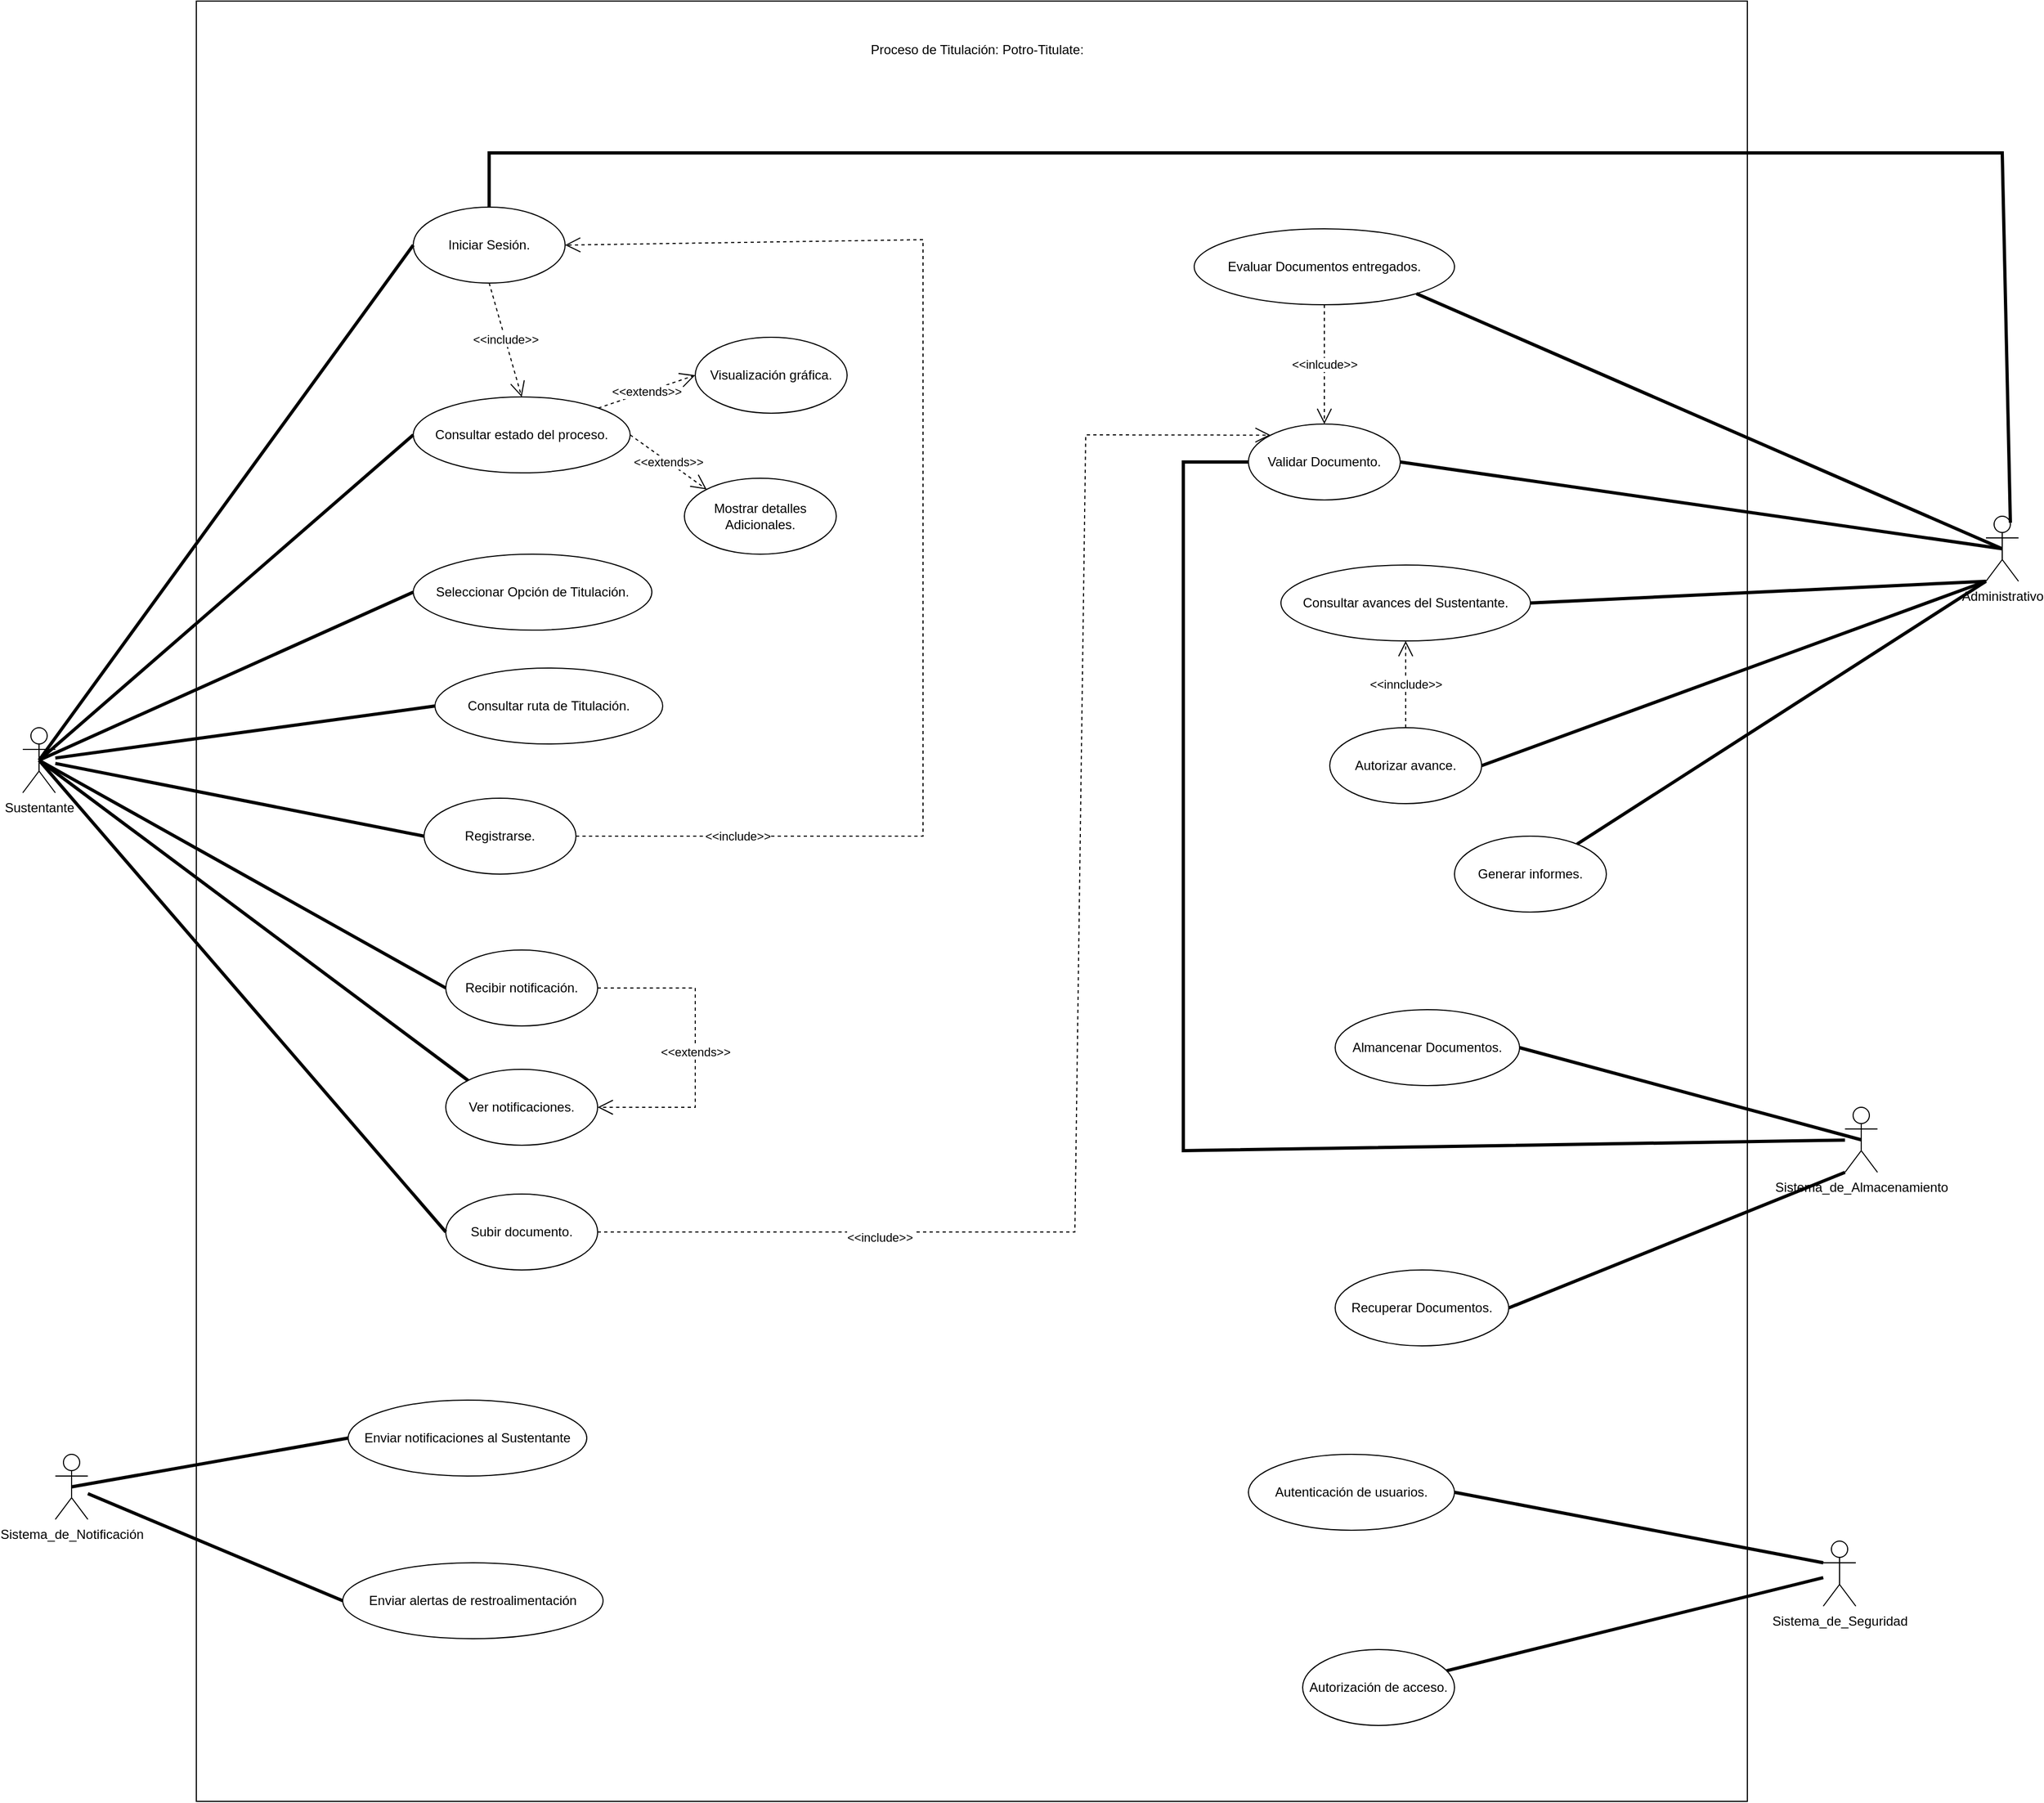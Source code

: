 <mxfile version="25.0.3">
  <diagram name="Página-1" id="6kvAzYXbWx3bvD8KSQS8">
    <mxGraphModel dx="5276" dy="2634" grid="1" gridSize="10" guides="1" tooltips="1" connect="1" arrows="1" fold="1" page="1" pageScale="1" pageWidth="850" pageHeight="1100" math="0" shadow="0">
      <root>
        <mxCell id="0" />
        <mxCell id="1" parent="0" />
        <mxCell id="snNevtNamOFAtYiNKbec-1" value="" style="rounded=0;whiteSpace=wrap;html=1;" vertex="1" parent="1">
          <mxGeometry x="-1530" y="-580" width="1430" height="1660" as="geometry" />
        </mxCell>
        <mxCell id="snNevtNamOFAtYiNKbec-2" value="Sustentante" style="shape=umlActor;verticalLabelPosition=bottom;verticalAlign=top;html=1;outlineConnect=0;" vertex="1" parent="1">
          <mxGeometry x="-1690" y="90" width="30" height="60" as="geometry" />
        </mxCell>
        <mxCell id="snNevtNamOFAtYiNKbec-3" value="Sistema_de_Notificación" style="shape=umlActor;verticalLabelPosition=bottom;verticalAlign=top;html=1;outlineConnect=0;" vertex="1" parent="1">
          <mxGeometry x="-1660" y="760" width="30" height="60" as="geometry" />
        </mxCell>
        <mxCell id="snNevtNamOFAtYiNKbec-8" value="Sistema_de_Almacenamiento" style="shape=umlActor;verticalLabelPosition=bottom;verticalAlign=top;html=1;outlineConnect=0;" vertex="1" parent="1">
          <mxGeometry x="-10" y="440" width="30" height="60" as="geometry" />
        </mxCell>
        <mxCell id="snNevtNamOFAtYiNKbec-13" value="Sistema_de_Seguridad" style="shape=umlActor;verticalLabelPosition=bottom;verticalAlign=top;html=1;outlineConnect=0;" vertex="1" parent="1">
          <mxGeometry x="-30" y="840" width="30" height="60" as="geometry" />
        </mxCell>
        <mxCell id="snNevtNamOFAtYiNKbec-14" value="Administrativo" style="shape=umlActor;verticalLabelPosition=bottom;verticalAlign=top;html=1;outlineConnect=0;" vertex="1" parent="1">
          <mxGeometry x="120" y="-105" width="30" height="60" as="geometry" />
        </mxCell>
        <mxCell id="snNevtNamOFAtYiNKbec-15" value="Enviar alertas de restroalimentación" style="ellipse;whiteSpace=wrap;html=1;" vertex="1" parent="1">
          <mxGeometry x="-1395" y="860" width="240" height="70" as="geometry" />
        </mxCell>
        <mxCell id="snNevtNamOFAtYiNKbec-16" value="Enviar notificaciones al Sustentante" style="ellipse;whiteSpace=wrap;html=1;" vertex="1" parent="1">
          <mxGeometry x="-1390" y="710" width="220" height="70" as="geometry" />
        </mxCell>
        <mxCell id="snNevtNamOFAtYiNKbec-17" value="Autorización de acceso." style="ellipse;whiteSpace=wrap;html=1;" vertex="1" parent="1">
          <mxGeometry x="-510" y="940" width="140" height="70" as="geometry" />
        </mxCell>
        <mxCell id="snNevtNamOFAtYiNKbec-18" value="Autenticación de usuarios." style="ellipse;whiteSpace=wrap;html=1;" vertex="1" parent="1">
          <mxGeometry x="-560" y="760" width="190" height="70" as="geometry" />
        </mxCell>
        <mxCell id="snNevtNamOFAtYiNKbec-19" value="Recuperar Documentos." style="ellipse;whiteSpace=wrap;html=1;" vertex="1" parent="1">
          <mxGeometry x="-480" y="590" width="160" height="70" as="geometry" />
        </mxCell>
        <mxCell id="snNevtNamOFAtYiNKbec-20" value="Almancenar Documentos." style="ellipse;whiteSpace=wrap;html=1;" vertex="1" parent="1">
          <mxGeometry x="-480" y="350" width="170" height="70" as="geometry" />
        </mxCell>
        <mxCell id="snNevtNamOFAtYiNKbec-23" value="Subir documento." style="ellipse;whiteSpace=wrap;html=1;" vertex="1" parent="1">
          <mxGeometry x="-1300" y="520" width="140" height="70" as="geometry" />
        </mxCell>
        <mxCell id="snNevtNamOFAtYiNKbec-24" value="Ver notificaciones." style="ellipse;whiteSpace=wrap;html=1;" vertex="1" parent="1">
          <mxGeometry x="-1300" y="405" width="140" height="70" as="geometry" />
        </mxCell>
        <mxCell id="snNevtNamOFAtYiNKbec-25" value="Recibir notificación." style="ellipse;whiteSpace=wrap;html=1;" vertex="1" parent="1">
          <mxGeometry x="-1300" y="295" width="140" height="70" as="geometry" />
        </mxCell>
        <mxCell id="snNevtNamOFAtYiNKbec-26" value="Registrarse." style="ellipse;whiteSpace=wrap;html=1;" vertex="1" parent="1">
          <mxGeometry x="-1320" y="155" width="140" height="70" as="geometry" />
        </mxCell>
        <mxCell id="snNevtNamOFAtYiNKbec-28" value="Consultar ruta de Titulación." style="ellipse;whiteSpace=wrap;html=1;" vertex="1" parent="1">
          <mxGeometry x="-1310" y="35" width="210" height="70" as="geometry" />
        </mxCell>
        <mxCell id="snNevtNamOFAtYiNKbec-29" value="Seleccionar Opción de Titulación." style="ellipse;whiteSpace=wrap;html=1;" vertex="1" parent="1">
          <mxGeometry x="-1330" y="-70" width="220" height="70" as="geometry" />
        </mxCell>
        <mxCell id="snNevtNamOFAtYiNKbec-30" value="Consultar estado del proceso." style="ellipse;whiteSpace=wrap;html=1;" vertex="1" parent="1">
          <mxGeometry x="-1330" y="-215" width="200" height="70" as="geometry" />
        </mxCell>
        <mxCell id="snNevtNamOFAtYiNKbec-31" value="Iniciar Sesión." style="ellipse;whiteSpace=wrap;html=1;" vertex="1" parent="1">
          <mxGeometry x="-1330" y="-390" width="140" height="70" as="geometry" />
        </mxCell>
        <mxCell id="snNevtNamOFAtYiNKbec-32" value="Visualización gráfica." style="ellipse;whiteSpace=wrap;html=1;" vertex="1" parent="1">
          <mxGeometry x="-1070" y="-270" width="140" height="70" as="geometry" />
        </mxCell>
        <mxCell id="snNevtNamOFAtYiNKbec-33" value="Mostrar detalles Adicionales." style="ellipse;whiteSpace=wrap;html=1;" vertex="1" parent="1">
          <mxGeometry x="-1080" y="-140" width="140" height="70" as="geometry" />
        </mxCell>
        <mxCell id="snNevtNamOFAtYiNKbec-37" value="Evaluar Documentos entregados." style="ellipse;whiteSpace=wrap;html=1;" vertex="1" parent="1">
          <mxGeometry x="-610" y="-370" width="240" height="70" as="geometry" />
        </mxCell>
        <mxCell id="snNevtNamOFAtYiNKbec-38" value="Validar Documento." style="ellipse;whiteSpace=wrap;html=1;" vertex="1" parent="1">
          <mxGeometry x="-560" y="-190" width="140" height="70" as="geometry" />
        </mxCell>
        <mxCell id="snNevtNamOFAtYiNKbec-39" value="Consultar avances del Sustentante." style="ellipse;whiteSpace=wrap;html=1;" vertex="1" parent="1">
          <mxGeometry x="-530" y="-60" width="230" height="70" as="geometry" />
        </mxCell>
        <mxCell id="snNevtNamOFAtYiNKbec-40" value="Autorizar avance." style="ellipse;whiteSpace=wrap;html=1;" vertex="1" parent="1">
          <mxGeometry x="-485" y="90" width="140" height="70" as="geometry" />
        </mxCell>
        <mxCell id="snNevtNamOFAtYiNKbec-41" value="Generar informes." style="ellipse;whiteSpace=wrap;html=1;" vertex="1" parent="1">
          <mxGeometry x="-370" y="190" width="140" height="70" as="geometry" />
        </mxCell>
        <mxCell id="snNevtNamOFAtYiNKbec-42" value="" style="endArrow=none;startArrow=none;endFill=0;startFill=0;endSize=8;html=1;verticalAlign=bottom;labelBackgroundColor=none;strokeWidth=3;rounded=0;exitX=1;exitY=0.5;exitDx=0;exitDy=0;entryX=0;entryY=0.333;entryDx=0;entryDy=0;entryPerimeter=0;" edge="1" parent="1" source="snNevtNamOFAtYiNKbec-18" target="snNevtNamOFAtYiNKbec-13">
          <mxGeometry width="160" relative="1" as="geometry">
            <mxPoint x="-180" y="878" as="sourcePoint" />
            <mxPoint x="-20" y="878" as="targetPoint" />
          </mxGeometry>
        </mxCell>
        <mxCell id="snNevtNamOFAtYiNKbec-43" value="" style="endArrow=none;startArrow=none;endFill=0;startFill=0;endSize=8;html=1;verticalAlign=bottom;labelBackgroundColor=none;strokeWidth=3;rounded=0;" edge="1" parent="1" source="snNevtNamOFAtYiNKbec-17" target="snNevtNamOFAtYiNKbec-13">
          <mxGeometry width="160" relative="1" as="geometry">
            <mxPoint x="-250" y="805" as="sourcePoint" />
            <mxPoint x="-20" y="870" as="targetPoint" />
          </mxGeometry>
        </mxCell>
        <mxCell id="snNevtNamOFAtYiNKbec-44" value="" style="endArrow=none;startArrow=none;endFill=0;startFill=0;endSize=8;html=1;verticalAlign=bottom;labelBackgroundColor=none;strokeWidth=3;rounded=0;exitX=0.5;exitY=0.5;exitDx=0;exitDy=0;exitPerimeter=0;entryX=0;entryY=0.5;entryDx=0;entryDy=0;" edge="1" parent="1" source="snNevtNamOFAtYiNKbec-3" target="snNevtNamOFAtYiNKbec-16">
          <mxGeometry width="160" relative="1" as="geometry">
            <mxPoint x="-1720" y="624" as="sourcePoint" />
            <mxPoint x="-1320" y="745" as="targetPoint" />
          </mxGeometry>
        </mxCell>
        <mxCell id="snNevtNamOFAtYiNKbec-45" value="" style="endArrow=none;startArrow=none;endFill=0;startFill=0;endSize=8;html=1;verticalAlign=bottom;labelBackgroundColor=none;strokeWidth=3;rounded=0;exitX=1;exitY=0.5;exitDx=0;exitDy=0;entryX=0.5;entryY=0.5;entryDx=0;entryDy=0;entryPerimeter=0;" edge="1" parent="1" source="snNevtNamOFAtYiNKbec-20" target="snNevtNamOFAtYiNKbec-8">
          <mxGeometry width="160" relative="1" as="geometry">
            <mxPoint x="-240" y="430" as="sourcePoint" />
            <mxPoint x="-80" y="430" as="targetPoint" />
          </mxGeometry>
        </mxCell>
        <mxCell id="snNevtNamOFAtYiNKbec-46" value="" style="endArrow=none;startArrow=none;endFill=0;startFill=0;endSize=8;html=1;verticalAlign=bottom;labelBackgroundColor=none;strokeWidth=3;rounded=0;exitX=1;exitY=0.5;exitDx=0;exitDy=0;entryX=0;entryY=1;entryDx=0;entryDy=0;entryPerimeter=0;" edge="1" parent="1" source="snNevtNamOFAtYiNKbec-19" target="snNevtNamOFAtYiNKbec-8">
          <mxGeometry width="160" relative="1" as="geometry">
            <mxPoint x="110" y="340" as="sourcePoint" />
            <mxPoint x="270" y="340" as="targetPoint" />
          </mxGeometry>
        </mxCell>
        <mxCell id="snNevtNamOFAtYiNKbec-47" value="" style="endArrow=none;startArrow=none;endFill=0;startFill=0;endSize=8;html=1;verticalAlign=bottom;labelBackgroundColor=none;strokeWidth=3;rounded=0;entryX=0;entryY=1;entryDx=0;entryDy=0;entryPerimeter=0;" edge="1" parent="1" source="snNevtNamOFAtYiNKbec-41" target="snNevtNamOFAtYiNKbec-14">
          <mxGeometry width="160" relative="1" as="geometry">
            <mxPoint x="160" y="190" as="sourcePoint" />
            <mxPoint x="320" y="190" as="targetPoint" />
          </mxGeometry>
        </mxCell>
        <mxCell id="snNevtNamOFAtYiNKbec-49" value="" style="endArrow=none;startArrow=none;endFill=0;startFill=0;endSize=8;html=1;verticalAlign=bottom;labelBackgroundColor=none;strokeWidth=3;rounded=0;exitX=1;exitY=0.5;exitDx=0;exitDy=0;entryX=0;entryY=1;entryDx=0;entryDy=0;entryPerimeter=0;" edge="1" parent="1" source="snNevtNamOFAtYiNKbec-40" target="snNevtNamOFAtYiNKbec-14">
          <mxGeometry width="160" relative="1" as="geometry">
            <mxPoint x="160" y="190" as="sourcePoint" />
            <mxPoint x="320" y="190" as="targetPoint" />
          </mxGeometry>
        </mxCell>
        <mxCell id="snNevtNamOFAtYiNKbec-50" value="" style="endArrow=none;startArrow=none;endFill=0;startFill=0;endSize=8;html=1;verticalAlign=bottom;labelBackgroundColor=none;strokeWidth=3;rounded=0;exitX=1;exitY=0.5;exitDx=0;exitDy=0;entryX=0;entryY=1;entryDx=0;entryDy=0;entryPerimeter=0;" edge="1" parent="1" source="snNevtNamOFAtYiNKbec-39" target="snNevtNamOFAtYiNKbec-14">
          <mxGeometry width="160" relative="1" as="geometry">
            <mxPoint x="170" y="200" as="sourcePoint" />
            <mxPoint x="330" y="200" as="targetPoint" />
          </mxGeometry>
        </mxCell>
        <mxCell id="snNevtNamOFAtYiNKbec-51" value="" style="endArrow=none;startArrow=none;endFill=0;startFill=0;endSize=8;html=1;verticalAlign=bottom;labelBackgroundColor=none;strokeWidth=3;rounded=0;exitX=1;exitY=0.5;exitDx=0;exitDy=0;entryX=0.5;entryY=0.5;entryDx=0;entryDy=0;entryPerimeter=0;" edge="1" parent="1" source="snNevtNamOFAtYiNKbec-38" target="snNevtNamOFAtYiNKbec-14">
          <mxGeometry width="160" relative="1" as="geometry">
            <mxPoint x="180" y="210" as="sourcePoint" />
            <mxPoint x="10" y="90" as="targetPoint" />
          </mxGeometry>
        </mxCell>
        <mxCell id="snNevtNamOFAtYiNKbec-52" value="" style="endArrow=none;startArrow=none;endFill=0;startFill=0;endSize=8;html=1;verticalAlign=bottom;labelBackgroundColor=none;strokeWidth=3;rounded=0;exitX=1;exitY=1;exitDx=0;exitDy=0;entryX=0.5;entryY=0.5;entryDx=0;entryDy=0;entryPerimeter=0;" edge="1" parent="1" source="snNevtNamOFAtYiNKbec-37" target="snNevtNamOFAtYiNKbec-14">
          <mxGeometry width="160" relative="1" as="geometry">
            <mxPoint x="160" y="190" as="sourcePoint" />
            <mxPoint x="320" y="190" as="targetPoint" />
          </mxGeometry>
        </mxCell>
        <mxCell id="snNevtNamOFAtYiNKbec-53" value="" style="endArrow=none;startArrow=none;endFill=0;startFill=0;endSize=8;html=1;verticalAlign=bottom;labelBackgroundColor=none;strokeWidth=3;rounded=0;entryX=0;entryY=0.5;entryDx=0;entryDy=0;" edge="1" parent="1" source="snNevtNamOFAtYiNKbec-3" target="snNevtNamOFAtYiNKbec-15">
          <mxGeometry width="160" relative="1" as="geometry">
            <mxPoint x="-1635" y="800" as="sourcePoint" />
            <mxPoint x="-1354" y="762" as="targetPoint" />
          </mxGeometry>
        </mxCell>
        <mxCell id="snNevtNamOFAtYiNKbec-54" value="" style="endArrow=none;startArrow=none;endFill=0;startFill=0;endSize=8;html=1;verticalAlign=bottom;labelBackgroundColor=none;strokeWidth=3;rounded=0;exitX=0.5;exitY=0.5;exitDx=0;exitDy=0;exitPerimeter=0;entryX=0;entryY=0.5;entryDx=0;entryDy=0;" edge="1" parent="1" source="snNevtNamOFAtYiNKbec-2" target="snNevtNamOFAtYiNKbec-31">
          <mxGeometry width="160" relative="1" as="geometry">
            <mxPoint x="-1370" y="80" as="sourcePoint" />
            <mxPoint x="-1210" y="80" as="targetPoint" />
          </mxGeometry>
        </mxCell>
        <mxCell id="snNevtNamOFAtYiNKbec-55" value="" style="endArrow=none;startArrow=none;endFill=0;startFill=0;endSize=8;html=1;verticalAlign=bottom;labelBackgroundColor=none;strokeWidth=3;rounded=0;exitX=0.5;exitY=0.5;exitDx=0;exitDy=0;exitPerimeter=0;entryX=0;entryY=0.5;entryDx=0;entryDy=0;" edge="1" parent="1" source="snNevtNamOFAtYiNKbec-2" target="snNevtNamOFAtYiNKbec-30">
          <mxGeometry width="160" relative="1" as="geometry">
            <mxPoint x="-1370" y="80" as="sourcePoint" />
            <mxPoint x="-1210" y="80" as="targetPoint" />
          </mxGeometry>
        </mxCell>
        <mxCell id="snNevtNamOFAtYiNKbec-56" value="" style="endArrow=none;startArrow=none;endFill=0;startFill=0;endSize=8;html=1;verticalAlign=bottom;labelBackgroundColor=none;strokeWidth=3;rounded=0;exitX=0.5;exitY=0.5;exitDx=0;exitDy=0;exitPerimeter=0;entryX=0;entryY=0.5;entryDx=0;entryDy=0;" edge="1" parent="1" source="snNevtNamOFAtYiNKbec-2" target="snNevtNamOFAtYiNKbec-29">
          <mxGeometry width="160" relative="1" as="geometry">
            <mxPoint x="-1370" y="80" as="sourcePoint" />
            <mxPoint x="-1210" y="80" as="targetPoint" />
          </mxGeometry>
        </mxCell>
        <mxCell id="snNevtNamOFAtYiNKbec-57" value="" style="endArrow=none;startArrow=none;endFill=0;startFill=0;endSize=8;html=1;verticalAlign=bottom;labelBackgroundColor=none;strokeWidth=3;rounded=0;entryX=0;entryY=0.5;entryDx=0;entryDy=0;" edge="1" parent="1" source="snNevtNamOFAtYiNKbec-2" target="snNevtNamOFAtYiNKbec-28">
          <mxGeometry width="160" relative="1" as="geometry">
            <mxPoint x="-1370" y="80" as="sourcePoint" />
            <mxPoint x="-1280" y="70" as="targetPoint" />
          </mxGeometry>
        </mxCell>
        <mxCell id="snNevtNamOFAtYiNKbec-58" value="" style="endArrow=none;startArrow=none;endFill=0;startFill=0;endSize=8;html=1;verticalAlign=bottom;labelBackgroundColor=none;strokeWidth=3;rounded=0;entryX=0;entryY=0.5;entryDx=0;entryDy=0;" edge="1" parent="1" source="snNevtNamOFAtYiNKbec-2" target="snNevtNamOFAtYiNKbec-26">
          <mxGeometry width="160" relative="1" as="geometry">
            <mxPoint x="-1370" y="80" as="sourcePoint" />
            <mxPoint x="-1210" y="80" as="targetPoint" />
          </mxGeometry>
        </mxCell>
        <mxCell id="snNevtNamOFAtYiNKbec-60" value="" style="endArrow=none;startArrow=none;endFill=0;startFill=0;endSize=8;html=1;verticalAlign=bottom;labelBackgroundColor=none;strokeWidth=3;rounded=0;exitX=0.5;exitY=0.5;exitDx=0;exitDy=0;exitPerimeter=0;entryX=0;entryY=0.5;entryDx=0;entryDy=0;" edge="1" parent="1" source="snNevtNamOFAtYiNKbec-2" target="snNevtNamOFAtYiNKbec-25">
          <mxGeometry width="160" relative="1" as="geometry">
            <mxPoint x="-1370" y="80" as="sourcePoint" />
            <mxPoint x="-1210" y="80" as="targetPoint" />
          </mxGeometry>
        </mxCell>
        <mxCell id="snNevtNamOFAtYiNKbec-61" value="" style="endArrow=none;startArrow=none;endFill=0;startFill=0;endSize=8;html=1;verticalAlign=bottom;labelBackgroundColor=none;strokeWidth=3;rounded=0;exitX=0.5;exitY=0.5;exitDx=0;exitDy=0;exitPerimeter=0;entryX=0;entryY=0;entryDx=0;entryDy=0;" edge="1" parent="1" source="snNevtNamOFAtYiNKbec-2" target="snNevtNamOFAtYiNKbec-24">
          <mxGeometry width="160" relative="1" as="geometry">
            <mxPoint x="-1370" y="80" as="sourcePoint" />
            <mxPoint x="-1210" y="80" as="targetPoint" />
          </mxGeometry>
        </mxCell>
        <mxCell id="snNevtNamOFAtYiNKbec-62" value="" style="endArrow=none;startArrow=none;endFill=0;startFill=0;endSize=8;html=1;verticalAlign=bottom;labelBackgroundColor=none;strokeWidth=3;rounded=0;exitX=0.5;exitY=0.5;exitDx=0;exitDy=0;exitPerimeter=0;entryX=0;entryY=0.5;entryDx=0;entryDy=0;" edge="1" parent="1" source="snNevtNamOFAtYiNKbec-2" target="snNevtNamOFAtYiNKbec-23">
          <mxGeometry width="160" relative="1" as="geometry">
            <mxPoint x="-1370" y="80" as="sourcePoint" />
            <mxPoint x="-1210" y="80" as="targetPoint" />
          </mxGeometry>
        </mxCell>
        <mxCell id="snNevtNamOFAtYiNKbec-67" value="" style="endArrow=none;startArrow=none;endFill=0;startFill=0;endSize=8;html=1;verticalAlign=bottom;labelBackgroundColor=none;strokeWidth=3;rounded=0;exitX=0.5;exitY=0;exitDx=0;exitDy=0;entryX=0.75;entryY=0.1;entryDx=0;entryDy=0;entryPerimeter=0;" edge="1" parent="1" source="snNevtNamOFAtYiNKbec-31" target="snNevtNamOFAtYiNKbec-14">
          <mxGeometry width="160" relative="1" as="geometry">
            <mxPoint x="-1010" y="-10" as="sourcePoint" />
            <mxPoint x="-850" y="-10" as="targetPoint" />
            <Array as="points">
              <mxPoint x="-1260" y="-440" />
              <mxPoint x="135" y="-440" />
            </Array>
          </mxGeometry>
        </mxCell>
        <mxCell id="snNevtNamOFAtYiNKbec-68" value="" style="endArrow=none;startArrow=none;endFill=0;startFill=0;endSize=8;html=1;verticalAlign=bottom;labelBackgroundColor=none;strokeWidth=3;rounded=0;entryX=0;entryY=0.5;entryDx=0;entryDy=0;" edge="1" parent="1" source="snNevtNamOFAtYiNKbec-8" target="snNevtNamOFAtYiNKbec-38">
          <mxGeometry width="160" relative="1" as="geometry">
            <mxPoint x="-920" y="300" as="sourcePoint" />
            <mxPoint x="-760" y="300" as="targetPoint" />
            <Array as="points">
              <mxPoint x="-620" y="480" />
              <mxPoint x="-620" y="-155" />
            </Array>
          </mxGeometry>
        </mxCell>
        <mxCell id="snNevtNamOFAtYiNKbec-69" value="&amp;lt;&amp;lt;include&amp;gt;&amp;gt;" style="endArrow=open;endSize=12;dashed=1;html=1;rounded=0;exitX=0.5;exitY=1;exitDx=0;exitDy=0;entryX=0.5;entryY=0;entryDx=0;entryDy=0;" edge="1" parent="1" source="snNevtNamOFAtYiNKbec-31" target="snNevtNamOFAtYiNKbec-30">
          <mxGeometry width="160" relative="1" as="geometry">
            <mxPoint x="-1160" y="-302.5" as="sourcePoint" />
            <mxPoint x="-1000" y="-302.5" as="targetPoint" />
          </mxGeometry>
        </mxCell>
        <mxCell id="snNevtNamOFAtYiNKbec-70" value="&amp;lt;&amp;lt;extends&amp;gt;&amp;gt;" style="endArrow=open;endSize=12;dashed=1;html=1;rounded=0;exitX=1;exitY=0;exitDx=0;exitDy=0;entryX=0;entryY=0.5;entryDx=0;entryDy=0;" edge="1" parent="1" source="snNevtNamOFAtYiNKbec-30" target="snNevtNamOFAtYiNKbec-32">
          <mxGeometry width="160" relative="1" as="geometry">
            <mxPoint x="-1140" y="-221.18" as="sourcePoint" />
            <mxPoint x="-980" y="-221.18" as="targetPoint" />
          </mxGeometry>
        </mxCell>
        <mxCell id="snNevtNamOFAtYiNKbec-71" value="&amp;lt;&amp;lt;extends&amp;gt;&amp;gt;" style="endArrow=open;endSize=12;dashed=1;html=1;rounded=0;exitX=1;exitY=0.5;exitDx=0;exitDy=0;entryX=0;entryY=0;entryDx=0;entryDy=0;" edge="1" parent="1" source="snNevtNamOFAtYiNKbec-30" target="snNevtNamOFAtYiNKbec-33">
          <mxGeometry width="160" relative="1" as="geometry">
            <mxPoint x="-1130" y="-155.59" as="sourcePoint" />
            <mxPoint x="-970" y="-155.59" as="targetPoint" />
          </mxGeometry>
        </mxCell>
        <mxCell id="snNevtNamOFAtYiNKbec-72" value="&amp;lt;&amp;lt;innclude&amp;gt;&amp;gt;" style="endArrow=open;endSize=12;dashed=1;html=1;rounded=0;exitX=0.5;exitY=0;exitDx=0;exitDy=0;entryX=0.5;entryY=1;entryDx=0;entryDy=0;" edge="1" parent="1" source="snNevtNamOFAtYiNKbec-40" target="snNevtNamOFAtYiNKbec-39">
          <mxGeometry width="160" relative="1" as="geometry">
            <mxPoint x="-1100" y="10" as="sourcePoint" />
            <mxPoint x="-940" y="10" as="targetPoint" />
          </mxGeometry>
        </mxCell>
        <mxCell id="snNevtNamOFAtYiNKbec-73" value="&amp;lt;&amp;lt;include&amp;gt;&amp;gt;" style="endArrow=open;endSize=12;dashed=1;html=1;rounded=0;exitX=1;exitY=0.5;exitDx=0;exitDy=0;entryX=1;entryY=0.5;entryDx=0;entryDy=0;" edge="1" parent="1" source="snNevtNamOFAtYiNKbec-26" target="snNevtNamOFAtYiNKbec-31">
          <mxGeometry x="-0.75" width="160" relative="1" as="geometry">
            <mxPoint x="-1060.0" y="148.82" as="sourcePoint" />
            <mxPoint x="-860" y="148.82" as="targetPoint" />
            <Array as="points">
              <mxPoint x="-860" y="190" />
              <mxPoint x="-860" y="-360" />
            </Array>
            <mxPoint x="-1" as="offset" />
          </mxGeometry>
        </mxCell>
        <mxCell id="snNevtNamOFAtYiNKbec-74" value="&amp;lt;&amp;lt;extends&amp;gt;&amp;gt;" style="endArrow=open;endSize=12;dashed=1;html=1;rounded=0;exitX=1;exitY=0.5;exitDx=0;exitDy=0;entryX=1;entryY=0.5;entryDx=0;entryDy=0;" edge="1" parent="1" source="snNevtNamOFAtYiNKbec-25" target="snNevtNamOFAtYiNKbec-24">
          <mxGeometry x="0.035" width="160" relative="1" as="geometry">
            <mxPoint x="-1150" y="329.41" as="sourcePoint" />
            <mxPoint x="-990" y="329.41" as="targetPoint" />
            <Array as="points">
              <mxPoint x="-1070" y="330" />
              <mxPoint x="-1070" y="440" />
            </Array>
            <mxPoint y="-1" as="offset" />
          </mxGeometry>
        </mxCell>
        <mxCell id="snNevtNamOFAtYiNKbec-75" value="&amp;lt;&amp;lt;include&amp;gt;&amp;gt;" style="endArrow=open;endSize=12;dashed=1;html=1;rounded=0;exitX=1;exitY=0.5;exitDx=0;exitDy=0;entryX=0;entryY=0;entryDx=0;entryDy=0;" edge="1" parent="1" source="snNevtNamOFAtYiNKbec-23" target="snNevtNamOFAtYiNKbec-38">
          <mxGeometry x="-0.614" y="-5" width="160" relative="1" as="geometry">
            <mxPoint x="-1090" y="20" as="sourcePoint" />
            <mxPoint x="-930" y="20" as="targetPoint" />
            <Array as="points">
              <mxPoint x="-720" y="555" />
              <mxPoint x="-710" y="-180" />
            </Array>
            <mxPoint as="offset" />
          </mxGeometry>
        </mxCell>
        <mxCell id="snNevtNamOFAtYiNKbec-76" value="&amp;lt;&amp;lt;inlcude&amp;gt;&amp;gt;" style="endArrow=open;endSize=12;dashed=1;html=1;rounded=0;exitX=0.5;exitY=1;exitDx=0;exitDy=0;entryX=0.5;entryY=0;entryDx=0;entryDy=0;" edge="1" parent="1" source="snNevtNamOFAtYiNKbec-37" target="snNevtNamOFAtYiNKbec-38">
          <mxGeometry width="160" relative="1" as="geometry">
            <mxPoint x="-1090" y="20" as="sourcePoint" />
            <mxPoint x="-930" y="20" as="targetPoint" />
          </mxGeometry>
        </mxCell>
        <mxCell id="snNevtNamOFAtYiNKbec-77" value="Proceso de Titulación: Potro-Titulate: " style="text;html=1;align=center;verticalAlign=middle;whiteSpace=wrap;rounded=0;" vertex="1" parent="1">
          <mxGeometry x="-920" y="-550" width="220" height="30" as="geometry" />
        </mxCell>
      </root>
    </mxGraphModel>
  </diagram>
</mxfile>

